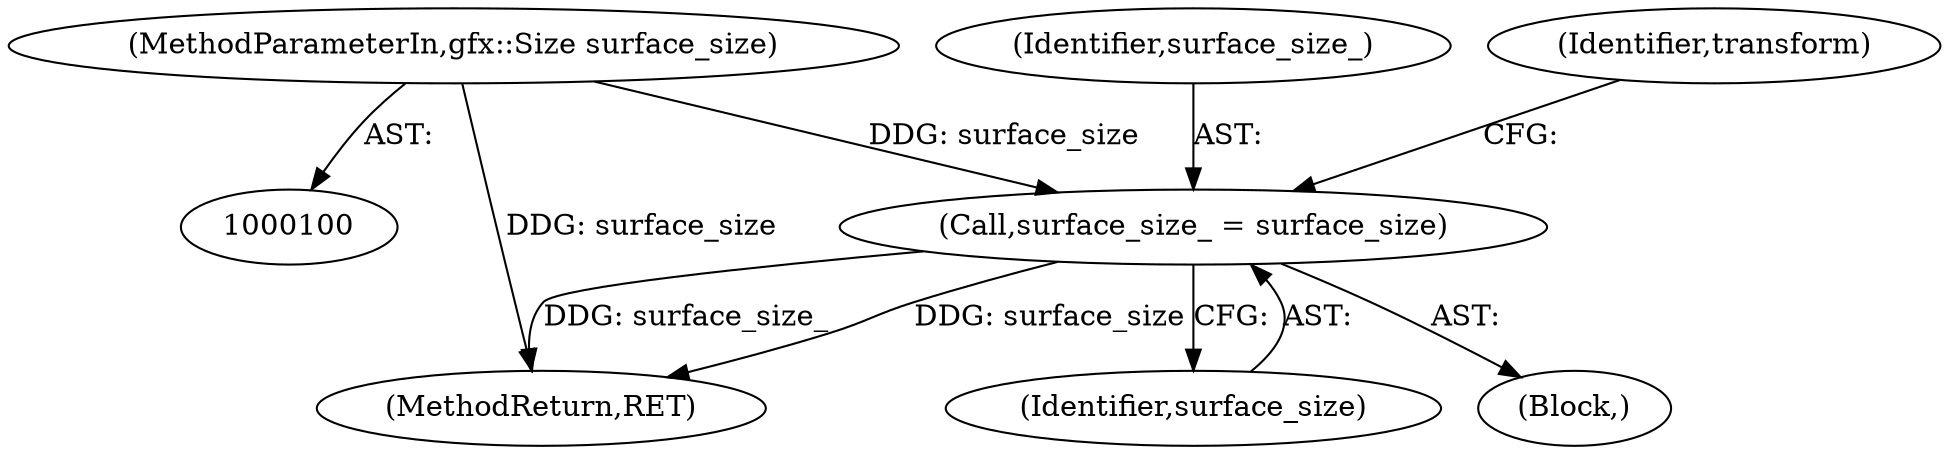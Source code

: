 digraph "1_Chrome_6d9425ec7badda912555d46ea7abcfab81fdd9b9_7@del" {
"1000101" [label="(MethodParameterIn,gfx::Size surface_size)"];
"1000114" [label="(Call,surface_size_ = surface_size)"];
"1000115" [label="(Identifier,surface_size_)"];
"1000107" [label="(Block,)"];
"1000118" [label="(Identifier,transform)"];
"1000126" [label="(MethodReturn,RET)"];
"1000114" [label="(Call,surface_size_ = surface_size)"];
"1000116" [label="(Identifier,surface_size)"];
"1000101" [label="(MethodParameterIn,gfx::Size surface_size)"];
"1000101" -> "1000100"  [label="AST: "];
"1000101" -> "1000126"  [label="DDG: surface_size"];
"1000101" -> "1000114"  [label="DDG: surface_size"];
"1000114" -> "1000107"  [label="AST: "];
"1000114" -> "1000116"  [label="CFG: "];
"1000115" -> "1000114"  [label="AST: "];
"1000116" -> "1000114"  [label="AST: "];
"1000118" -> "1000114"  [label="CFG: "];
"1000114" -> "1000126"  [label="DDG: surface_size_"];
"1000114" -> "1000126"  [label="DDG: surface_size"];
}
